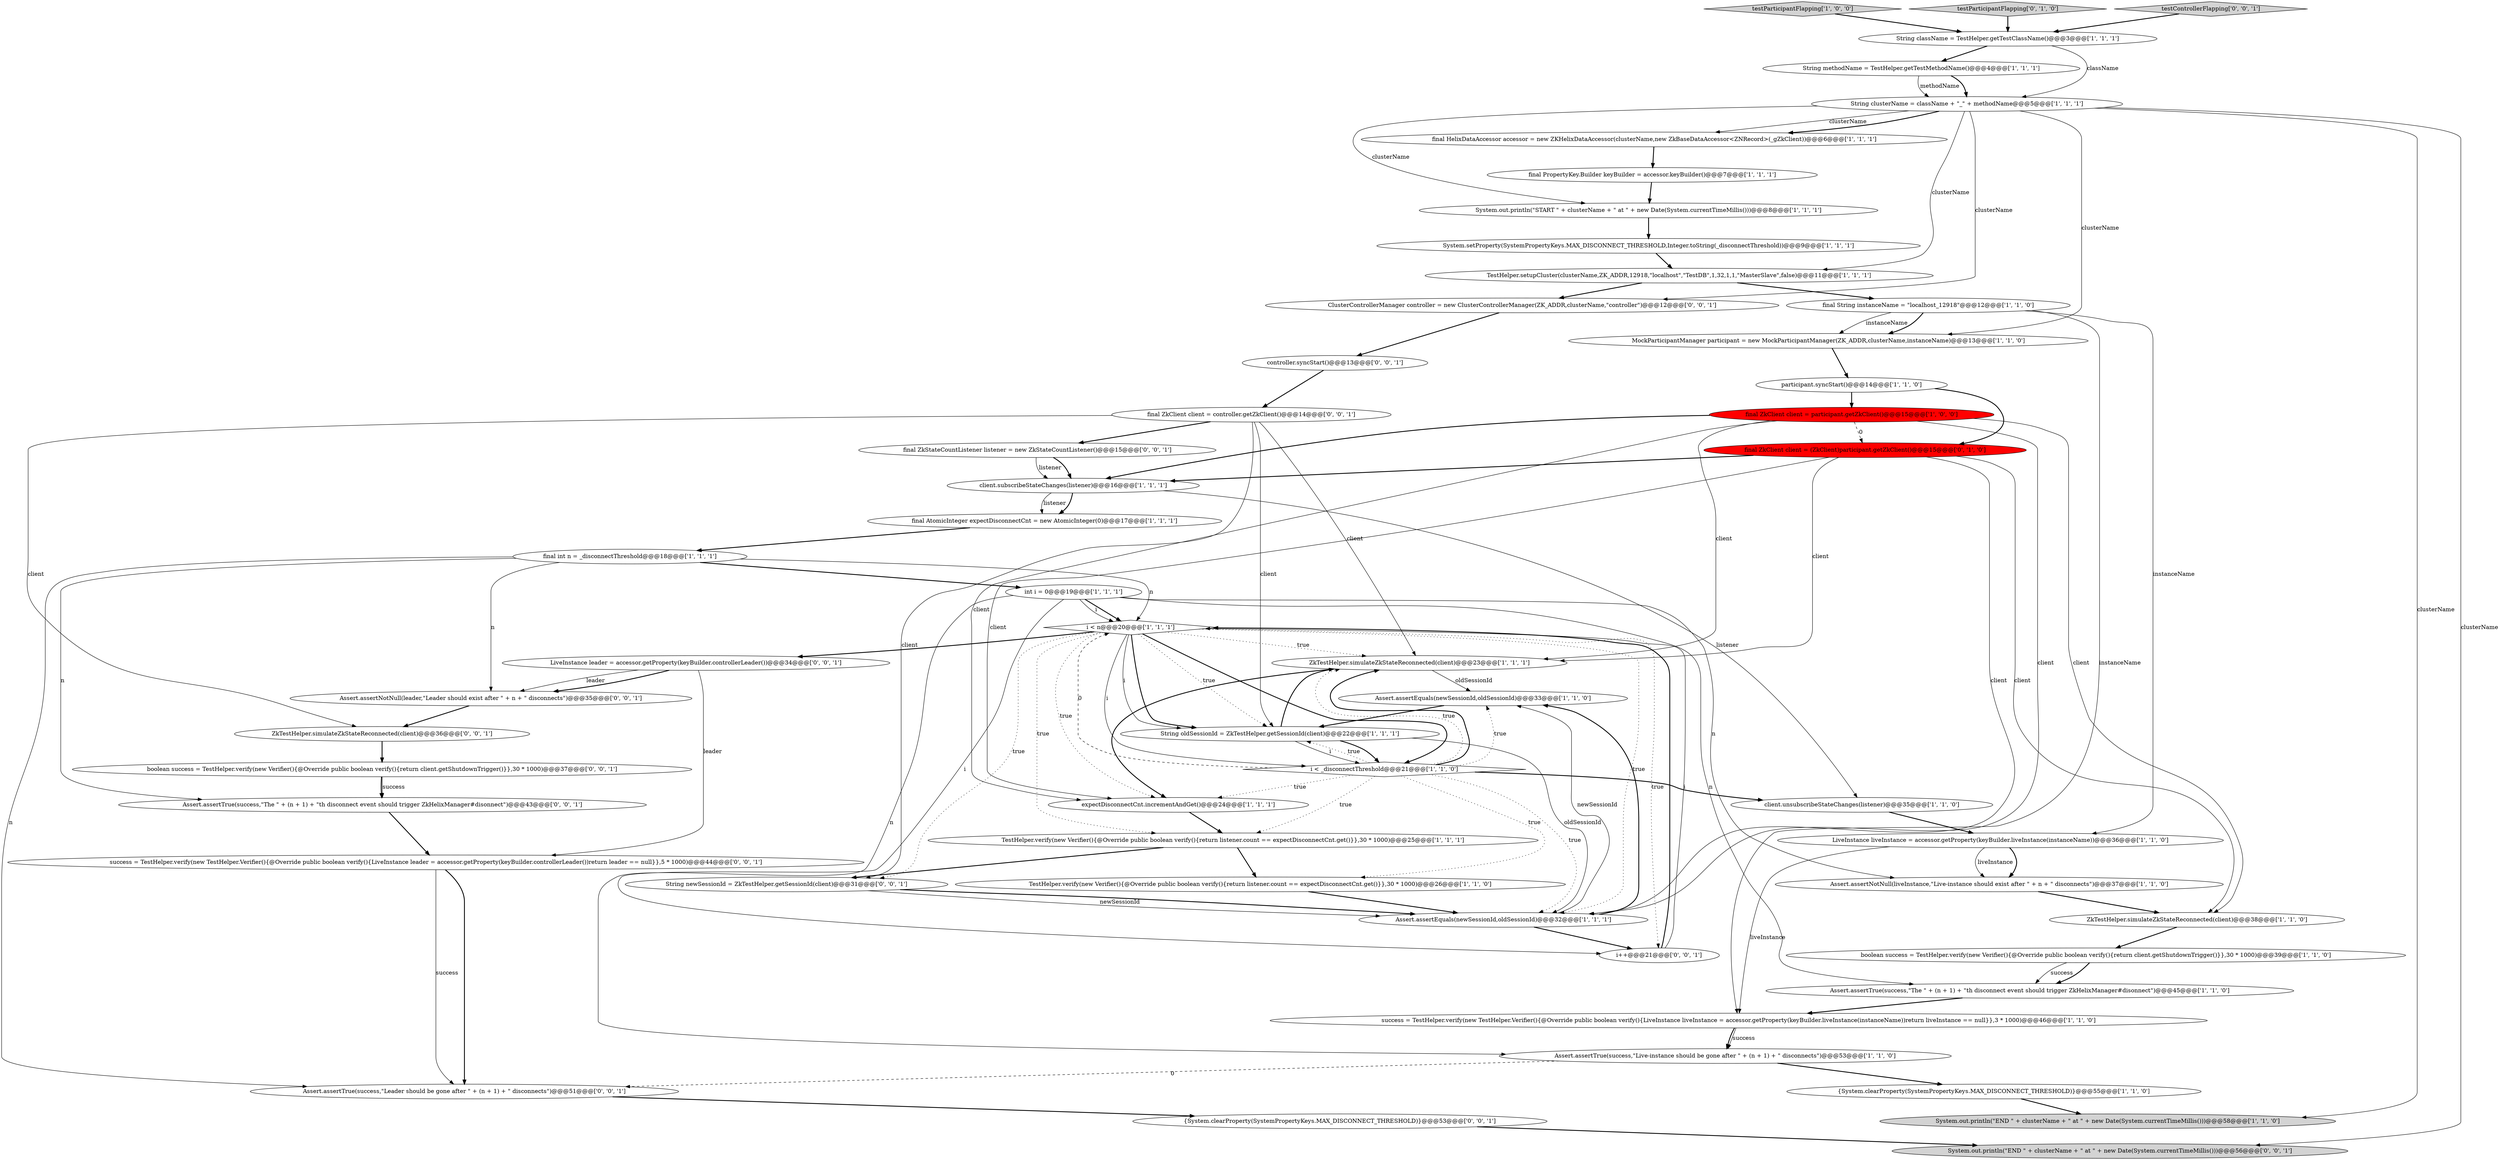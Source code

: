 digraph {
5 [style = filled, label = "i < n@@@20@@@['1', '1', '1']", fillcolor = white, shape = diamond image = "AAA0AAABBB1BBB"];
12 [style = filled, label = "ZkTestHelper.simulateZkStateReconnected(client)@@@23@@@['1', '1', '1']", fillcolor = white, shape = ellipse image = "AAA0AAABBB1BBB"];
49 [style = filled, label = "Assert.assertTrue(success,\"Leader should be gone after \" + (n + 1) + \" disconnects\")@@@51@@@['0', '0', '1']", fillcolor = white, shape = ellipse image = "AAA0AAABBB3BBB"];
50 [style = filled, label = "ZkTestHelper.simulateZkStateReconnected(client)@@@36@@@['0', '0', '1']", fillcolor = white, shape = ellipse image = "AAA0AAABBB3BBB"];
8 [style = filled, label = "{System.clearProperty(SystemPropertyKeys.MAX_DISCONNECT_THRESHOLD)}@@@55@@@['1', '1', '0']", fillcolor = white, shape = ellipse image = "AAA0AAABBB1BBB"];
17 [style = filled, label = "MockParticipantManager participant = new MockParticipantManager(ZK_ADDR,clusterName,instanceName)@@@13@@@['1', '1', '0']", fillcolor = white, shape = ellipse image = "AAA0AAABBB1BBB"];
34 [style = filled, label = "boolean success = TestHelper.verify(new Verifier(){@Override public boolean verify(){return client.getShutdownTrigger()}},30 * 1000)@@@39@@@['1', '1', '0']", fillcolor = white, shape = ellipse image = "AAA0AAABBB1BBB"];
48 [style = filled, label = "i++@@@21@@@['0', '0', '1']", fillcolor = white, shape = ellipse image = "AAA0AAABBB3BBB"];
30 [style = filled, label = "Assert.assertNotNull(liveInstance,\"Live-instance should exist after \" + n + \" disconnects\")@@@37@@@['1', '1', '0']", fillcolor = white, shape = ellipse image = "AAA0AAABBB1BBB"];
22 [style = filled, label = "client.subscribeStateChanges(listener)@@@16@@@['1', '1', '1']", fillcolor = white, shape = ellipse image = "AAA0AAABBB1BBB"];
11 [style = filled, label = "LiveInstance liveInstance = accessor.getProperty(keyBuilder.liveInstance(instanceName))@@@36@@@['1', '1', '0']", fillcolor = white, shape = ellipse image = "AAA0AAABBB1BBB"];
3 [style = filled, label = "Assert.assertEquals(newSessionId,oldSessionId)@@@32@@@['1', '1', '1']", fillcolor = white, shape = ellipse image = "AAA0AAABBB1BBB"];
25 [style = filled, label = "System.setProperty(SystemPropertyKeys.MAX_DISCONNECT_THRESHOLD,Integer.toString(_disconnectThreshold))@@@9@@@['1', '1', '1']", fillcolor = white, shape = ellipse image = "AAA0AAABBB1BBB"];
39 [style = filled, label = "Assert.assertTrue(success,\"The \" + (n + 1) + \"th disconnect event should trigger ZkHelixManager#disonnect\")@@@43@@@['0', '0', '1']", fillcolor = white, shape = ellipse image = "AAA0AAABBB3BBB"];
52 [style = filled, label = "String newSessionId = ZkTestHelper.getSessionId(client)@@@31@@@['0', '0', '1']", fillcolor = white, shape = ellipse image = "AAA0AAABBB3BBB"];
15 [style = filled, label = "System.out.println(\"END \" + clusterName + \" at \" + new Date(System.currentTimeMillis()))@@@58@@@['1', '1', '0']", fillcolor = lightgray, shape = ellipse image = "AAA0AAABBB1BBB"];
29 [style = filled, label = "Assert.assertEquals(newSessionId,oldSessionId)@@@33@@@['1', '1', '0']", fillcolor = white, shape = ellipse image = "AAA0AAABBB1BBB"];
31 [style = filled, label = "i < _disconnectThreshold@@@21@@@['1', '1', '0']", fillcolor = white, shape = diamond image = "AAA0AAABBB1BBB"];
43 [style = filled, label = "controller.syncStart()@@@13@@@['0', '0', '1']", fillcolor = white, shape = ellipse image = "AAA0AAABBB3BBB"];
44 [style = filled, label = "LiveInstance leader = accessor.getProperty(keyBuilder.controllerLeader())@@@34@@@['0', '0', '1']", fillcolor = white, shape = ellipse image = "AAA0AAABBB3BBB"];
41 [style = filled, label = "success = TestHelper.verify(new TestHelper.Verifier(){@Override public boolean verify(){LiveInstance leader = accessor.getProperty(keyBuilder.controllerLeader())return leader == null}},5 * 1000)@@@44@@@['0', '0', '1']", fillcolor = white, shape = ellipse image = "AAA0AAABBB3BBB"];
18 [style = filled, label = "TestHelper.verify(new Verifier(){@Override public boolean verify(){return listener.count == expectDisconnectCnt.get()}},30 * 1000)@@@26@@@['1', '1', '0']", fillcolor = white, shape = ellipse image = "AAA0AAABBB1BBB"];
19 [style = filled, label = "final PropertyKey.Builder keyBuilder = accessor.keyBuilder()@@@7@@@['1', '1', '1']", fillcolor = white, shape = ellipse image = "AAA0AAABBB1BBB"];
2 [style = filled, label = "String methodName = TestHelper.getTestMethodName()@@@4@@@['1', '1', '1']", fillcolor = white, shape = ellipse image = "AAA0AAABBB1BBB"];
21 [style = filled, label = "ZkTestHelper.simulateZkStateReconnected(client)@@@38@@@['1', '1', '0']", fillcolor = white, shape = ellipse image = "AAA0AAABBB1BBB"];
0 [style = filled, label = "Assert.assertTrue(success,\"The \" + (n + 1) + \"th disconnect event should trigger ZkHelixManager#disonnect\")@@@45@@@['1', '1', '0']", fillcolor = white, shape = ellipse image = "AAA0AAABBB1BBB"];
26 [style = filled, label = "int i = 0@@@19@@@['1', '1', '1']", fillcolor = white, shape = ellipse image = "AAA0AAABBB1BBB"];
27 [style = filled, label = "expectDisconnectCnt.incrementAndGet()@@@24@@@['1', '1', '1']", fillcolor = white, shape = ellipse image = "AAA0AAABBB1BBB"];
42 [style = filled, label = "ClusterControllerManager controller = new ClusterControllerManager(ZK_ADDR,clusterName,\"controller\")@@@12@@@['0', '0', '1']", fillcolor = white, shape = ellipse image = "AAA0AAABBB3BBB"];
24 [style = filled, label = "final HelixDataAccessor accessor = new ZKHelixDataAccessor(clusterName,new ZkBaseDataAccessor<ZNRecord>(_gZkClient))@@@6@@@['1', '1', '1']", fillcolor = white, shape = ellipse image = "AAA0AAABBB1BBB"];
53 [style = filled, label = "Assert.assertNotNull(leader,\"Leader should exist after \" + n + \" disconnects\")@@@35@@@['0', '0', '1']", fillcolor = white, shape = ellipse image = "AAA0AAABBB3BBB"];
28 [style = filled, label = "final String instanceName = \"localhost_12918\"@@@12@@@['1', '1', '0']", fillcolor = white, shape = ellipse image = "AAA0AAABBB1BBB"];
10 [style = filled, label = "String className = TestHelper.getTestClassName()@@@3@@@['1', '1', '1']", fillcolor = white, shape = ellipse image = "AAA0AAABBB1BBB"];
4 [style = filled, label = "final int n = _disconnectThreshold@@@18@@@['1', '1', '1']", fillcolor = white, shape = ellipse image = "AAA0AAABBB1BBB"];
20 [style = filled, label = "final ZkClient client = participant.getZkClient()@@@15@@@['1', '0', '0']", fillcolor = red, shape = ellipse image = "AAA1AAABBB1BBB"];
13 [style = filled, label = "client.unsubscribeStateChanges(listener)@@@35@@@['1', '1', '0']", fillcolor = white, shape = ellipse image = "AAA0AAABBB1BBB"];
9 [style = filled, label = "final AtomicInteger expectDisconnectCnt = new AtomicInteger(0)@@@17@@@['1', '1', '1']", fillcolor = white, shape = ellipse image = "AAA0AAABBB1BBB"];
51 [style = filled, label = "{System.clearProperty(SystemPropertyKeys.MAX_DISCONNECT_THRESHOLD)}@@@53@@@['0', '0', '1']", fillcolor = white, shape = ellipse image = "AAA0AAABBB3BBB"];
7 [style = filled, label = "participant.syncStart()@@@14@@@['1', '1', '0']", fillcolor = white, shape = ellipse image = "AAA0AAABBB1BBB"];
6 [style = filled, label = "testParticipantFlapping['1', '0', '0']", fillcolor = lightgray, shape = diamond image = "AAA0AAABBB1BBB"];
32 [style = filled, label = "Assert.assertTrue(success,\"Live-instance should be gone after \" + (n + 1) + \" disconnects\")@@@53@@@['1', '1', '0']", fillcolor = white, shape = ellipse image = "AAA0AAABBB1BBB"];
36 [style = filled, label = "testParticipantFlapping['0', '1', '0']", fillcolor = lightgray, shape = diamond image = "AAA0AAABBB2BBB"];
14 [style = filled, label = "success = TestHelper.verify(new TestHelper.Verifier(){@Override public boolean verify(){LiveInstance liveInstance = accessor.getProperty(keyBuilder.liveInstance(instanceName))return liveInstance == null}},3 * 1000)@@@46@@@['1', '1', '0']", fillcolor = white, shape = ellipse image = "AAA0AAABBB1BBB"];
1 [style = filled, label = "String clusterName = className + \"_\" + methodName@@@5@@@['1', '1', '1']", fillcolor = white, shape = ellipse image = "AAA0AAABBB1BBB"];
38 [style = filled, label = "System.out.println(\"END \" + clusterName + \" at \" + new Date(System.currentTimeMillis()))@@@56@@@['0', '0', '1']", fillcolor = lightgray, shape = ellipse image = "AAA0AAABBB3BBB"];
45 [style = filled, label = "boolean success = TestHelper.verify(new Verifier(){@Override public boolean verify(){return client.getShutdownTrigger()}},30 * 1000)@@@37@@@['0', '0', '1']", fillcolor = white, shape = ellipse image = "AAA0AAABBB3BBB"];
47 [style = filled, label = "testControllerFlapping['0', '0', '1']", fillcolor = lightgray, shape = diamond image = "AAA0AAABBB3BBB"];
40 [style = filled, label = "final ZkStateCountListener listener = new ZkStateCountListener()@@@15@@@['0', '0', '1']", fillcolor = white, shape = ellipse image = "AAA0AAABBB3BBB"];
16 [style = filled, label = "System.out.println(\"START \" + clusterName + \" at \" + new Date(System.currentTimeMillis()))@@@8@@@['1', '1', '1']", fillcolor = white, shape = ellipse image = "AAA0AAABBB1BBB"];
33 [style = filled, label = "String oldSessionId = ZkTestHelper.getSessionId(client)@@@22@@@['1', '1', '1']", fillcolor = white, shape = ellipse image = "AAA0AAABBB1BBB"];
37 [style = filled, label = "final ZkClient client = (ZkClient)participant.getZkClient()@@@15@@@['0', '1', '0']", fillcolor = red, shape = ellipse image = "AAA1AAABBB2BBB"];
23 [style = filled, label = "TestHelper.verify(new Verifier(){@Override public boolean verify(){return listener.count == expectDisconnectCnt.get()}},30 * 1000)@@@25@@@['1', '1', '1']", fillcolor = white, shape = ellipse image = "AAA0AAABBB1BBB"];
35 [style = filled, label = "TestHelper.setupCluster(clusterName,ZK_ADDR,12918,\"localhost\",\"TestDB\",1,32,1,1,\"MasterSlave\",false)@@@11@@@['1', '1', '1']", fillcolor = white, shape = ellipse image = "AAA0AAABBB1BBB"];
46 [style = filled, label = "final ZkClient client = controller.getZkClient()@@@14@@@['0', '0', '1']", fillcolor = white, shape = ellipse image = "AAA0AAABBB3BBB"];
5->33 [style = solid, label="i"];
18->3 [style = bold, label=""];
31->5 [style = dashed, label="0"];
44->41 [style = solid, label="leader"];
5->23 [style = dotted, label="true"];
20->3 [style = solid, label="client"];
49->51 [style = bold, label=""];
47->10 [style = bold, label=""];
5->12 [style = dotted, label="true"];
20->37 [style = dashed, label="0"];
25->35 [style = bold, label=""];
44->53 [style = bold, label=""];
5->48 [style = dotted, label="true"];
20->27 [style = solid, label="client"];
4->53 [style = solid, label="n"];
0->14 [style = bold, label=""];
5->31 [style = solid, label="i"];
20->21 [style = solid, label="client"];
23->52 [style = bold, label=""];
31->27 [style = dotted, label="true"];
50->45 [style = bold, label=""];
40->22 [style = bold, label=""];
34->0 [style = solid, label="success"];
31->3 [style = dotted, label="true"];
11->14 [style = solid, label="liveInstance"];
31->12 [style = dotted, label="true"];
46->12 [style = solid, label="client"];
33->31 [style = solid, label="i"];
24->19 [style = bold, label=""];
26->48 [style = solid, label="i"];
1->35 [style = solid, label="clusterName"];
5->33 [style = bold, label=""];
46->50 [style = solid, label="client"];
4->5 [style = solid, label="n"];
22->9 [style = bold, label=""];
7->37 [style = bold, label=""];
41->49 [style = bold, label=""];
22->13 [style = solid, label="listener"];
5->33 [style = dotted, label="true"];
5->3 [style = dotted, label="true"];
31->33 [style = dotted, label="true"];
13->11 [style = bold, label=""];
34->0 [style = bold, label=""];
43->46 [style = bold, label=""];
35->28 [style = bold, label=""];
52->3 [style = solid, label="newSessionId"];
1->16 [style = solid, label="clusterName"];
37->3 [style = solid, label="client"];
4->49 [style = solid, label="n"];
5->52 [style = dotted, label="true"];
46->33 [style = solid, label="client"];
31->23 [style = dotted, label="true"];
28->17 [style = solid, label="instanceName"];
1->15 [style = solid, label="clusterName"];
39->41 [style = bold, label=""];
10->2 [style = bold, label=""];
48->5 [style = bold, label=""];
46->40 [style = bold, label=""];
46->52 [style = solid, label="client"];
31->29 [style = dotted, label="true"];
3->29 [style = bold, label=""];
11->30 [style = bold, label=""];
20->12 [style = solid, label="client"];
8->15 [style = bold, label=""];
35->42 [style = bold, label=""];
2->1 [style = bold, label=""];
31->13 [style = bold, label=""];
3->29 [style = solid, label="newSessionId"];
21->34 [style = bold, label=""];
1->42 [style = solid, label="clusterName"];
26->32 [style = solid, label="n"];
26->0 [style = solid, label="n"];
41->49 [style = solid, label="success"];
26->30 [style = solid, label="n"];
48->5 [style = solid, label="i"];
40->22 [style = solid, label="listener"];
7->20 [style = bold, label=""];
33->12 [style = bold, label=""];
31->18 [style = dotted, label="true"];
31->12 [style = bold, label=""];
22->9 [style = solid, label="listener"];
19->16 [style = bold, label=""];
10->1 [style = solid, label="className"];
53->50 [style = bold, label=""];
37->22 [style = bold, label=""];
30->21 [style = bold, label=""];
32->8 [style = bold, label=""];
5->44 [style = bold, label=""];
37->12 [style = solid, label="client"];
32->49 [style = dashed, label="0"];
11->30 [style = solid, label="liveInstance"];
6->10 [style = bold, label=""];
5->27 [style = dotted, label="true"];
28->17 [style = bold, label=""];
33->3 [style = solid, label="oldSessionId"];
44->53 [style = solid, label="leader"];
14->32 [style = bold, label=""];
12->27 [style = bold, label=""];
23->18 [style = bold, label=""];
28->14 [style = solid, label="instanceName"];
45->39 [style = bold, label=""];
36->10 [style = bold, label=""];
4->39 [style = solid, label="n"];
45->39 [style = solid, label="success"];
42->43 [style = bold, label=""];
26->5 [style = bold, label=""];
37->21 [style = solid, label="client"];
9->4 [style = bold, label=""];
4->26 [style = bold, label=""];
2->1 [style = solid, label="methodName"];
16->25 [style = bold, label=""];
1->24 [style = solid, label="clusterName"];
20->22 [style = bold, label=""];
17->7 [style = bold, label=""];
1->38 [style = solid, label="clusterName"];
29->33 [style = bold, label=""];
3->48 [style = bold, label=""];
51->38 [style = bold, label=""];
26->5 [style = solid, label="i"];
5->31 [style = bold, label=""];
1->24 [style = bold, label=""];
1->17 [style = solid, label="clusterName"];
33->31 [style = bold, label=""];
28->11 [style = solid, label="instanceName"];
27->23 [style = bold, label=""];
52->3 [style = bold, label=""];
14->32 [style = solid, label="success"];
37->27 [style = solid, label="client"];
12->29 [style = solid, label="oldSessionId"];
}

